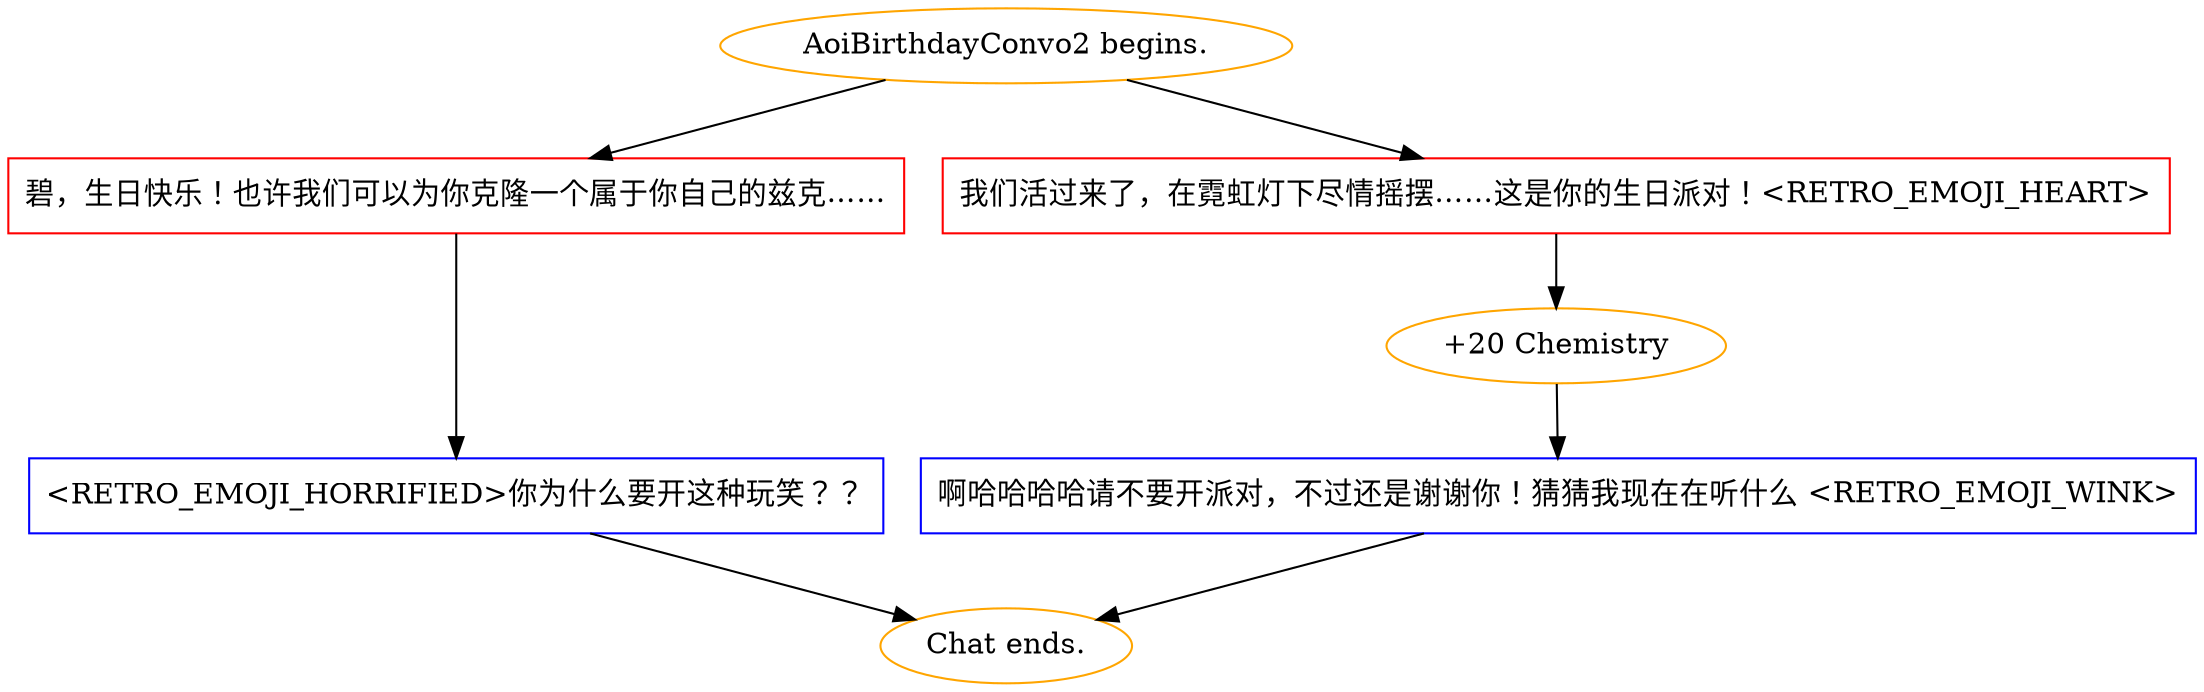 digraph {
	"AoiBirthdayConvo2 begins." [color=orange];
		"AoiBirthdayConvo2 begins." -> j3937332922;
		"AoiBirthdayConvo2 begins." -> j1551188133;
	j3937332922 [label="碧，生日快乐！也许我们可以为你克隆一个属于你自己的兹克……",shape=box,color=red];
		j3937332922 -> j3352454789;
	j1551188133 [label="我们活过来了，在霓虹灯下尽情摇摆……这是你的生日派对！<RETRO_EMOJI_HEART>",shape=box,color=red];
		j1551188133 -> j852265525;
	j3352454789 [label="<RETRO_EMOJI_HORRIFIED>你为什么要开这种玩笑？？",shape=box,color=blue];
		j3352454789 -> "Chat ends.";
	j852265525 [label="+20 Chemistry",color=orange];
		j852265525 -> j539088467;
	"Chat ends." [color=orange];
	j539088467 [label="啊哈哈哈哈请不要开派对，不过还是谢谢你！猜猜我现在在听什么 <RETRO_EMOJI_WINK>",shape=box,color=blue];
		j539088467 -> "Chat ends.";
}